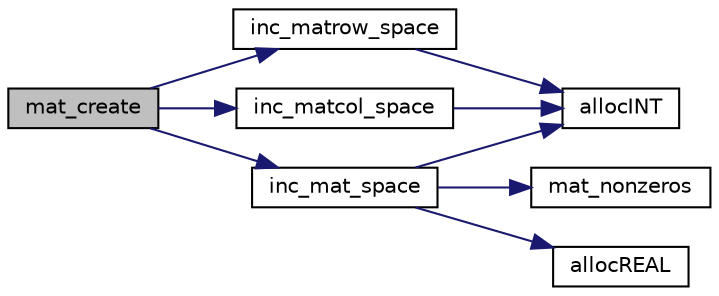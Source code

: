 digraph "mat_create"
{
  edge [fontname="Helvetica",fontsize="10",labelfontname="Helvetica",labelfontsize="10"];
  node [fontname="Helvetica",fontsize="10",shape=record];
  rankdir="LR";
  Node1454 [label="mat_create",height=0.2,width=0.4,color="black", fillcolor="grey75", style="filled", fontcolor="black"];
  Node1454 -> Node1455 [color="midnightblue",fontsize="10",style="solid",fontname="Helvetica"];
  Node1455 [label="inc_matrow_space",height=0.2,width=0.4,color="black", fillcolor="white", style="filled",URL="$dc/d9a/lp__matrix_8c.html#abf3d05d4e087dfe244d940213aea309e"];
  Node1455 -> Node1456 [color="midnightblue",fontsize="10",style="solid",fontname="Helvetica"];
  Node1456 [label="allocINT",height=0.2,width=0.4,color="black", fillcolor="white", style="filled",URL="$d9/d18/lp__utils_8c.html#a2081b8e14a0691b7e3931fa280ad9e63"];
  Node1454 -> Node1457 [color="midnightblue",fontsize="10",style="solid",fontname="Helvetica"];
  Node1457 [label="inc_matcol_space",height=0.2,width=0.4,color="black", fillcolor="white", style="filled",URL="$dc/d9a/lp__matrix_8c.html#a71e24efc6f48aa6fb098d9f471574d1c"];
  Node1457 -> Node1456 [color="midnightblue",fontsize="10",style="solid",fontname="Helvetica"];
  Node1454 -> Node1458 [color="midnightblue",fontsize="10",style="solid",fontname="Helvetica"];
  Node1458 [label="inc_mat_space",height=0.2,width=0.4,color="black", fillcolor="white", style="filled",URL="$dc/d9a/lp__matrix_8c.html#a2239ebb44f76930fc243a0457c8c94d9"];
  Node1458 -> Node1459 [color="midnightblue",fontsize="10",style="solid",fontname="Helvetica"];
  Node1459 [label="mat_nonzeros",height=0.2,width=0.4,color="black", fillcolor="white", style="filled",URL="$dc/d9a/lp__matrix_8c.html#a9430c42ed7853fd8dd6463ed7165f243"];
  Node1458 -> Node1456 [color="midnightblue",fontsize="10",style="solid",fontname="Helvetica"];
  Node1458 -> Node1460 [color="midnightblue",fontsize="10",style="solid",fontname="Helvetica"];
  Node1460 [label="allocREAL",height=0.2,width=0.4,color="black", fillcolor="white", style="filled",URL="$d9/d18/lp__utils_8c.html#a7b25e1f9aee74052b4b6df28443ebf48"];
}
